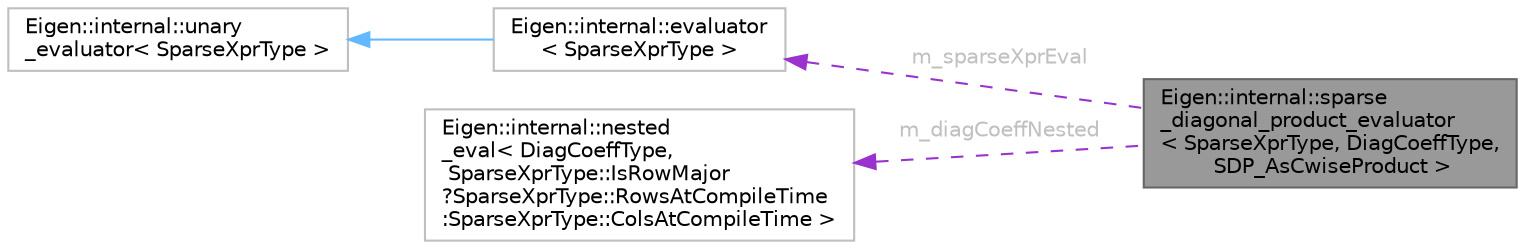 digraph "Eigen::internal::sparse_diagonal_product_evaluator&lt; SparseXprType, DiagCoeffType, SDP_AsCwiseProduct &gt;"
{
 // LATEX_PDF_SIZE
  bgcolor="transparent";
  edge [fontname=Helvetica,fontsize=10,labelfontname=Helvetica,labelfontsize=10];
  node [fontname=Helvetica,fontsize=10,shape=box,height=0.2,width=0.4];
  rankdir="LR";
  Node1 [id="Node000001",label="Eigen::internal::sparse\l_diagonal_product_evaluator\l\< SparseXprType, DiagCoeffType,\l SDP_AsCwiseProduct \>",height=0.2,width=0.4,color="gray40", fillcolor="grey60", style="filled", fontcolor="black",tooltip=" "];
  Node2 -> Node1 [id="edge4_Node000001_Node000002",dir="back",color="darkorchid3",style="dashed",tooltip=" ",label=<<TABLE CELLBORDER="0" BORDER="0"><TR><TD VALIGN="top" ALIGN="LEFT" CELLPADDING="1" CELLSPACING="0">m_sparseXprEval</TD></TR>
</TABLE>> ,fontcolor="grey" ];
  Node2 [id="Node000002",label="Eigen::internal::evaluator\l\< SparseXprType \>",height=0.2,width=0.4,color="grey75", fillcolor="white", style="filled",URL="$structEigen_1_1internal_1_1evaluator.html",tooltip=" "];
  Node3 -> Node2 [id="edge5_Node000002_Node000003",dir="back",color="steelblue1",style="solid",tooltip=" "];
  Node3 [id="Node000003",label="Eigen::internal::unary\l_evaluator\< SparseXprType \>",height=0.2,width=0.4,color="grey75", fillcolor="white", style="filled",URL="$structEigen_1_1internal_1_1unary__evaluator.html",tooltip=" "];
  Node4 -> Node1 [id="edge6_Node000001_Node000004",dir="back",color="darkorchid3",style="dashed",tooltip=" ",label=<<TABLE CELLBORDER="0" BORDER="0"><TR><TD VALIGN="top" ALIGN="LEFT" CELLPADDING="1" CELLSPACING="0">m_diagCoeffNested</TD></TR>
</TABLE>> ,fontcolor="grey" ];
  Node4 [id="Node000004",label="Eigen::internal::nested\l_eval\< DiagCoeffType,\l SparseXprType::IsRowMajor\l?SparseXprType::RowsAtCompileTime\l:SparseXprType::ColsAtCompileTime \>",height=0.2,width=0.4,color="grey75", fillcolor="white", style="filled",URL="$structEigen_1_1internal_1_1nested__eval.html",tooltip=" "];
}
